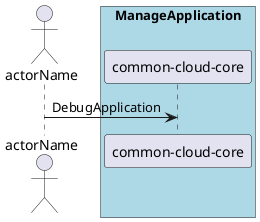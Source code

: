 @startuml
Actor "actorName" as A

box "ManageApplication" #lightblue
participant "common-cloud-core" as S
A -> S : DebugApplication
end box

@enduml
